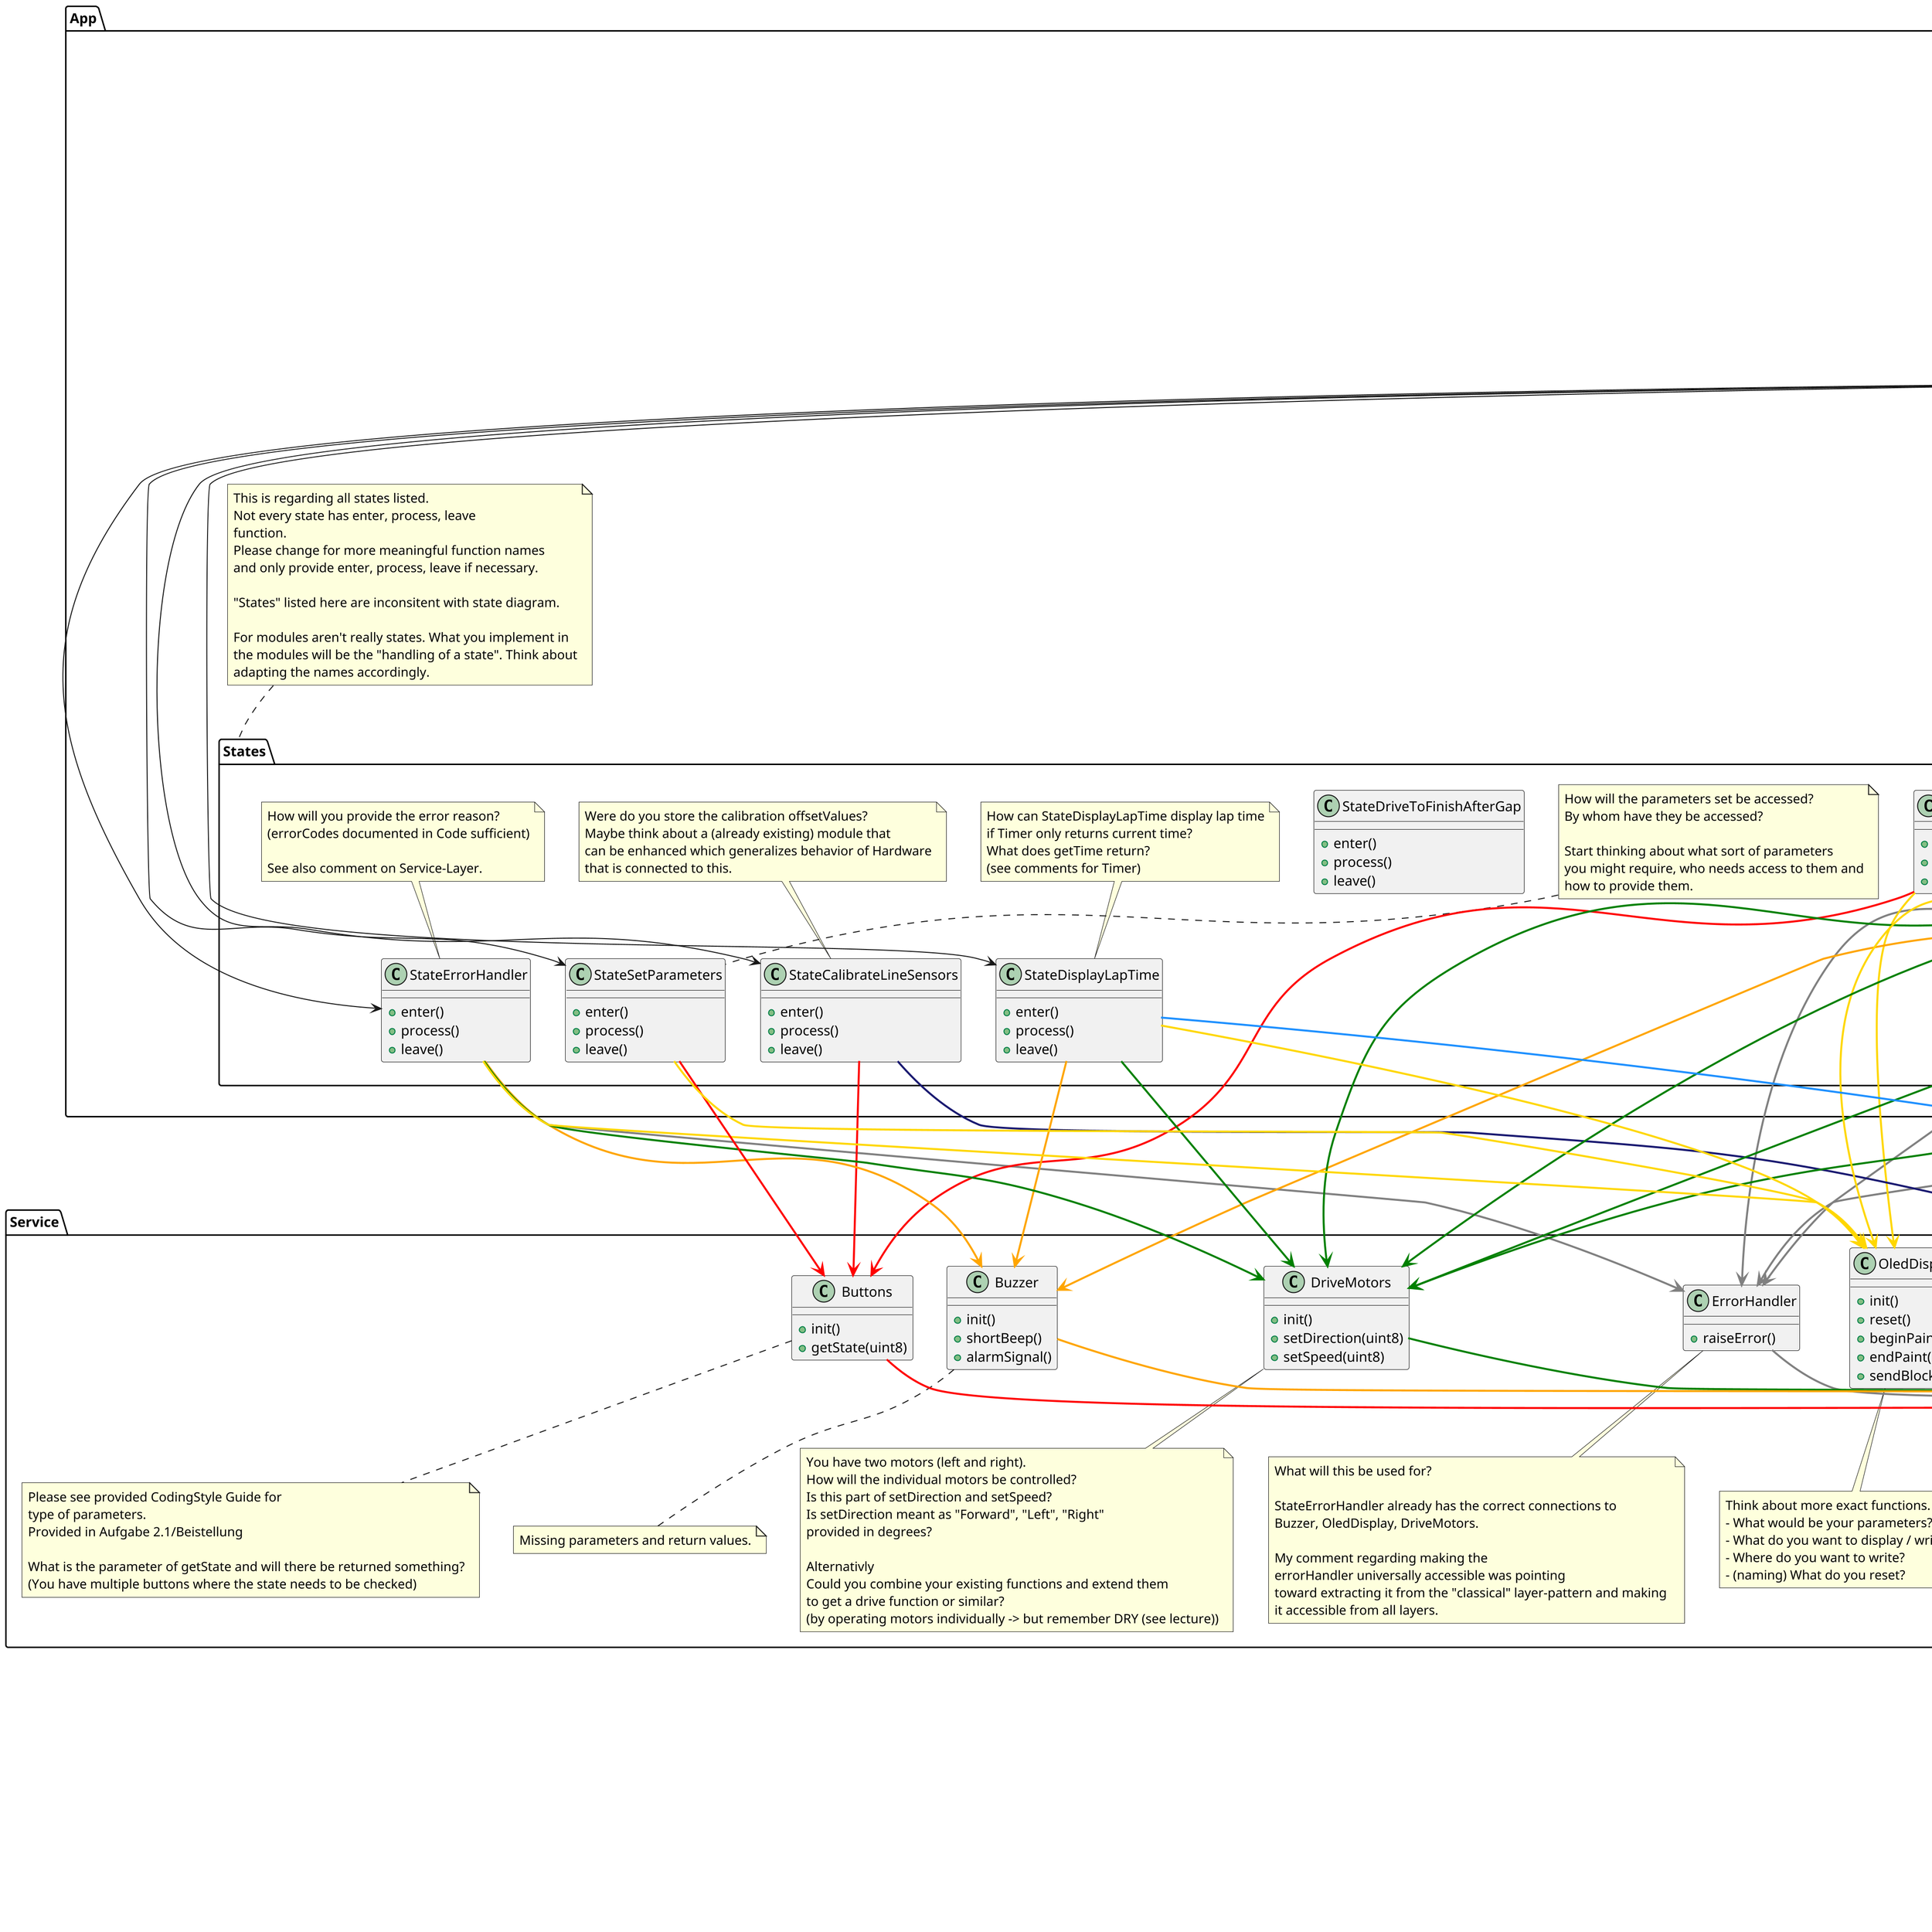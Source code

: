@startuml

skinparam dpi 200

package App {
    class Main {
        -ParamSetIdx: uint8
    }
    note top of Main
        How will this information get here?
    end note

    class ParamSet

    class StateHandler {
        +process()
        +setState(AbstractState&)
    }
    note top of StateHandler
        So the main will call the StateHandler and store the current state
        and decide which will be the next needed state?
        How will the main know what event has occured?
        How will the main know whats the correct transition?
        ...
    
        Think about the Single Responsibility Principle (SRP) and 
        data encapsulation for your stateHandler to have all related
        logic collected in one module.
    
        What should be the exact purpose of your StateHandler?
        What functions do you need to inform the StateHandler about whats happening?
        What functions are really needed to be provided to other modules?
    end note

    package States {

        StateHandler ---> StateInitializeMcu
        note on link: Please use correct arrow type: ..>
        StateHandler ---> StateCalibrateLineSensors
        StateHandler ---> StateReadyToDrive
        StateHandler ---> StateDriveToStart
        StateHandler ---> StateDriveToFinish
        StateHandler ---> StateDriveOverGap
        StateHandler ---> StateDisplayCountdown
        StateHandler ---> StateDisplayLapTime
        StateHandler ---> StateErrorHandler
        StateHandler ---> StateSetParameters

        class StateInitializeMcu {
            +enter()
            +process()
            +leave()
        }

        class StateCalibrateLineSensors {
            +enter()
            +process()
            +leave()
        }
        note top of StateCalibrateLineSensors
            Were do you store the calibration offsetValues?
            Maybe think about a (already existing) module that
            can be enhanced which generalizes behavior of Hardware
            that is connected to this.
        end note

        class StateReadyToDrive {
            +enter()
            +process()
            +leave()
        }

        class StateDriveToStart {
            +enter()
            +process()
            +leave()
        }

        class StateDriveToFinish {
            +enter()
            +process()
            +leave()
        }

        class StateDriveToFinishAfterGap {
            +enter()
            +process()
            +leave()
        }

        class StateDriveOverGap {
            +enter()
            +process()
            +leave()
        }

        class StateDisplayCountdown {
            +enter()
            +process()
            +leave()
        }

        class StateDisplayLapTime {
            +enter()
            +process()
            +leave()
        }
        note top of StateDisplayLapTime
            How can StateDisplayLapTime display lap time
            if Timer only returns current time?
            What does getTime return?
            (see comments for Timer)
        end note

        class StateErrorHandler {
            +enter()
            +process()
            +leave()
        }
        note top of StateErrorHandler
            How will you provide the error reason?
            (errorCodes documented in Code sufficient)

            See also comment on Service-Layer.
        end note

        class StateSetParameters {
            +enter()
            +process()
            +leave()
        }
        note top of StateSetParameters
            How will the parameters set be accessed?
            By whom have they be accessed?
            
            Start thinking about what sort of parameters
            you might require, who needs access to them and
            how to provide them.
        end note

    }
    note top of States
        This is regarding all states listed.
        Not every state has enter, process, leave
        function.
        Please change for more meaningful function names
        and only provide enter, process, leave if necessary.

        "States" listed here are inconsitent with state diagram.

        For modules aren't really states. What you implement in
        the modules will be the "handling of a state". Think about
        adapting the names accordingly.
    end note
    /'note top of AbstractState
        This is a struct
    end note'/

    Main -left-> StateHandler
}

package Service {
    class ServiceInit {
        +init()
    }
    note bottom of ServiceInit
        Missing parameters and return values.
    end note

    class OledDisplay {
        +init()
        +reset()
        +beginPaint()
        +endPaint()
        +sendBlock()
    }
    note bottom of OledDisplay
        Think about more exact functions. 
        - What would be your parameters?
        - What do you want to display / write?
        - Where do you want to write?
        - (naming) What do you reset?
    end note

    class Buttons {
        +init()
        +getState(uint8)
    }
    note bottom of Buttons
        Please see provided CodingStyle Guide for
        type of parameters. 
        Provided in Aufgabe 2.1/Beistellung

        What is the parameter of getState and will there be returned something?
        (You have multiple buttons where the state needs to be checked)
    end note

    class EepromIo {
        +init()
        +Seek(uint16)
        +readByte(): uint8
        +writeByte(uint8)
    }
    note bottom of EepromIo
        See comment in Hal
    end note

    class LineSensors {
        +init()
        +getState(uint8)
    }
    note bottom of LineSensors
        What is meant by getState?
        
        Are there further functions regarding the LineSensor
        which might make sense to collect here?
    end note

    class DriveMotors {
        +init()
        +setDirection(uint8)
        +setSpeed(uint8)
    }
    note bottom of DriveMotors
        You have two motors (left and right).
        How will the individual motors be controlled?
        Is this part of setDirection and setSpeed?
        Is setDirection meant as "Forward", "Left", "Right"
        provided in degrees?

        Alternativly
        Could you combine your existing functions and extend them
        to get a drive function or similar? 
        (by operating motors individually -> but remember DRY (see lecture))
    end note

    class Buzzer {
        +init()
        +shortBeep()
        +alarmSignal()
    }
    note bottom of Buzzer
        Missing parameters and return values.
    end note

    class Timer {
        +init()
        +getTime(): uint32
    }
    note bottom of Timer
        Currently function of Timer looks to me like simply forwarding
        time to APP layer.
        How do you want to implement timers? In every App module individually?
        Remember DRY and SRP (see lecture)

        Maybe you could think about using the Timer as actual timers.
        (setting Timers, register callbacks to be called when elapsed,
        get current state, stop Timer,..)

        Will there be more then one Timer be required?
    end note

    class ErrorHandler {
        +raiseError()
    }
    note bottom of ErrorHandler
        What will this be used for?

        StateErrorHandler already has the correct connections to
        Buzzer, OledDisplay, DriveMotors.

        My comment regarding making the
        errorHandler universally accessible was pointing
        toward extracting it from the "classical" layer-pattern and making 
        it accessible from all layers.
    end note
}




StateDriveToStart --[#Gray,bold]-> ErrorHandler
StateDriveToFinish --[#Gray,bold]-> ErrorHandler
StateDriveOverGap --[#Gray,bold]-> ErrorHandler
StateErrorHandler --[#Gray,bold]-> ErrorHandler




Main --[#Fuchsia,bold]-> ServiceInit

ParamSet --[#DarkMagenta,bold]-> EepromIo

StateInitializeMcu --[#Red,bold]-> Buttons
StateInitializeMcu --[#Gold,bold]-> OledDisplay

StateCalibrateLineSensors --[#Red,bold]-> Buttons
StateCalibrateLineSensors --[#MidnightBlue,bold]-> LineSensors

StateReadyToDrive --[#Green,bold]-> DriveMotors
StateReadyToDrive --[#MidnightBlue,bold]-> LineSensors
StateReadyToDrive --[#Gold,bold]-> OledDisplay
StateReadyToDrive --[#DodgerBlue,bold]-> Timer

StateDriveToStart --[#Orange,bold]-> Buzzer
StateDriveToStart --[#Green,bold]-> DriveMotors
StateDriveToStart --[#MidnightBlue,bold]-> LineSensors
StateDriveToStart --[#Gold,bold]-> OledDisplay
StateDriveToStart --[#DodgerBlue,bold]-> Timer

StateDriveToFinish --[#Green,bold]-> DriveMotors
StateDriveToFinish --[#MidnightBlue,bold]-> LineSensors
StateDriveToFinish --[#Gold,bold]-> OledDisplay
StateDriveToFinish --[#DodgerBlue,bold]-> Timer

StateDriveOverGap --[#Green,bold]-> DriveMotors
StateDriveOverGap --[#MidnightBlue,bold]-> LineSensors
StateDriveOverGap --[#DodgerBlue,bold]-> Timer

StateDisplayCountdown --[#Gold,bold]-> OledDisplay
StateDisplayCountdown --[#DodgerBlue,bold]-> Timer

StateDisplayLapTime --[#Green,bold]-> DriveMotors
StateDisplayLapTime --[#Gold,bold]-> OledDisplay
StateDisplayLapTime --[#DodgerBlue,bold]-> Timer
StateDisplayLapTime --[#Orange,bold]-> Buzzer

StateErrorHandler --[#Orange,bold]-> Buzzer
StateErrorHandler --[#Green,bold]-> DriveMotors
StateErrorHandler --[#Gold,bold]-> OledDisplay

StateSetParameters --[#Red,bold]-> Buttons
StateSetParameters --[#Gold,bold]-> OledDisplay




package Hal {
    class HalInit {
        +init()
    }
    note bottom of HalInit
        Missing parameters and return values.
    end note

    class TickTimer {
        +init()
        +enable()
        +disable()
        +getTickCount()
    }
    note bottom of TickTimer
        Missing parameters and return values.
    end note
    note right of TickTimer::"enable()"
        Normally ticks can't be / it's not necessary to
        enable or disable the tick count. Ticks will
        always be counted.
    end note

    class Spi {
        +init()
        +enable()
        +disable()
        +configure()
        +exchange()
    }
    note bottom of Spi
        To use the display use of GPIOs is sufficient.
    end note

    class Adc {
        +init()
        +disable()
        +enable()
        +readChannel()
    }
    note bottom of Adc
        LineSensor values can be read with GPIO. No need for Adc.
    end note

    class Cpu {
        +irqEnable()
        +sleep()
        +delay()
        +setClock()
        +halt()
    }
    note bottom of Cpu
        Not linked to anything so not used currently
        Is this necessary?
    end note

    class Eeprom {
        +init()
        +Seek(uint16)
        +readByte(): uint8
        +writeByte(uint8)
    }
    note bottom of Eeprom
        Not necessary. Current Parameterset can be stored in RAM
        in module implementing StateSetParameters.
    end note

    class Gpio {
        +init()
        +setPin()
        +clrPin()
        +getPin()
        +setPwm()
    }
    note bottom of Gpio
        Missing parameters and return values.
    end note
    note right of Gpio::"setPwm()"
        consider own module for PWM
    end note

}

ErrorHandler .-[#Gray,bold]-> Gpio

ServiceInit .-[#Fuchsia,bold]-> HalInit

OledDisplay .-[#Gold,bold]-> Spi
OledDisplay .-[#Gold,bold]-> Gpio

Buttons .-[#Red,bold]-> Gpio

Timer .-[#DodgerBlue,bold]-> TickTimer

EepromIo .-[#DarkMagenta,bold]-> Eeprom

LineSensors .-[#MidnightBlue,bold]-> Adc

DriveMotors .-[#Green,bold]-> Gpio

Buzzer .-[#Orange,bold]-> Gpio



note as N1
    The init class of a package
    calls every init method of
    all the classes in this package
end note

note as N2
    As long as not declared
    otherwise each arrow shows
    a <<uses>> relationship
end note

@enduml